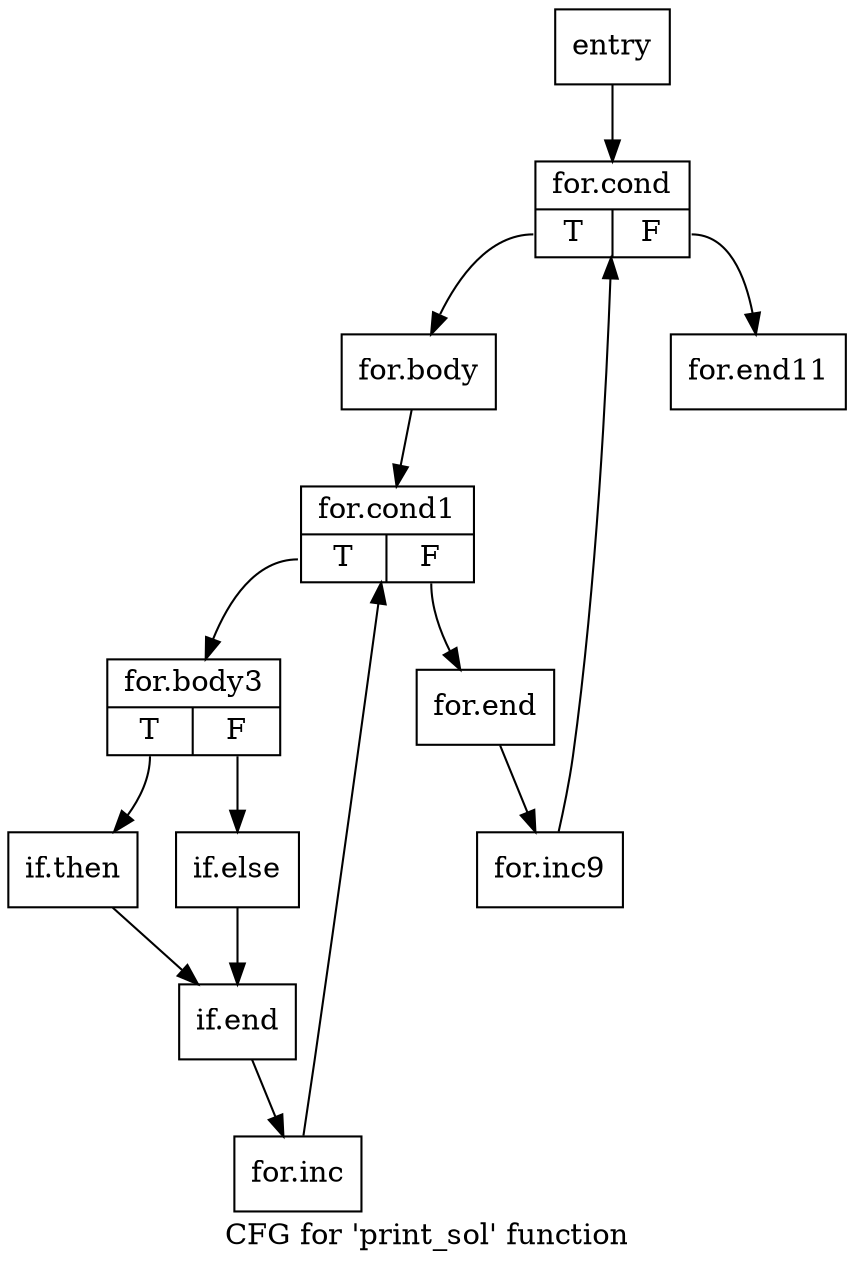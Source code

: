 digraph "CFG for 'print_sol' function" {
	label="CFG for 'print_sol' function";

	Node0x2865a50 [shape=record,label="{entry}"];
	Node0x2865a50 -> Node0x2865ab0;
	Node0x2865ab0 [shape=record,label="{for.cond|{<s0>T|<s1>F}}"];
	Node0x2865ab0:s0 -> Node0x2865b10;
	Node0x2865ab0:s1 -> Node0x2865e70;
	Node0x2865b10 [shape=record,label="{for.body}"];
	Node0x2865b10 -> Node0x2865b70;
	Node0x2865b70 [shape=record,label="{for.cond1|{<s0>T|<s1>F}}"];
	Node0x2865b70:s0 -> Node0x2865bd0;
	Node0x2865b70:s1 -> Node0x2865db0;
	Node0x2865bd0 [shape=record,label="{for.body3|{<s0>T|<s1>F}}"];
	Node0x2865bd0:s0 -> Node0x2865c30;
	Node0x2865bd0:s1 -> Node0x2865c90;
	Node0x2865c30 [shape=record,label="{if.then}"];
	Node0x2865c30 -> Node0x2865cf0;
	Node0x2865c90 [shape=record,label="{if.else}"];
	Node0x2865c90 -> Node0x2865cf0;
	Node0x2865cf0 [shape=record,label="{if.end}"];
	Node0x2865cf0 -> Node0x2865d50;
	Node0x2865d50 [shape=record,label="{for.inc}"];
	Node0x2865d50 -> Node0x2865b70;
	Node0x2865db0 [shape=record,label="{for.end}"];
	Node0x2865db0 -> Node0x2865e10;
	Node0x2865e10 [shape=record,label="{for.inc9}"];
	Node0x2865e10 -> Node0x2865ab0;
	Node0x2865e70 [shape=record,label="{for.end11}"];
}
